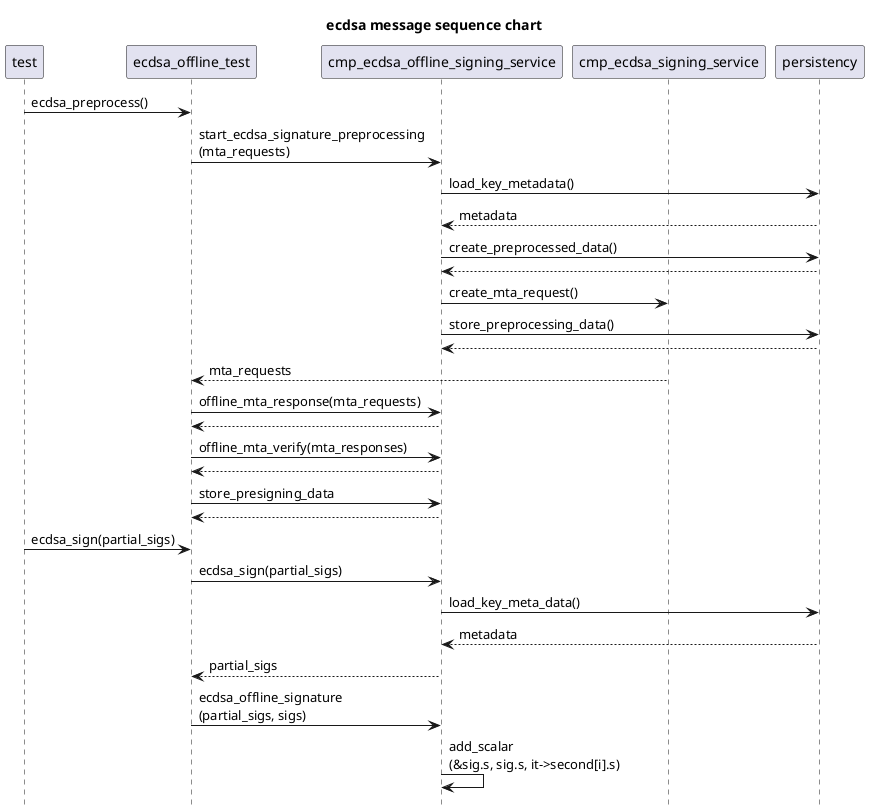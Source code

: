@startuml

title ecdsa message sequence chart
hide footbox

participant test as t

participant ecdsa_offline_test as ot
participant cmp_ecdsa_offline_signing_service as ss

participant cmp_ecdsa_signing_service as core
participant persistency as p

t -> ot : ecdsa_preprocess()

ot -> ss : start_ecdsa_signature_preprocessing\n(mta_requests)
ss -> p: load_key_metadata()
p --> ss: metadata
ss -> p: create_preprocessed_data()
p --> ss
ss -> core : create_mta_request()
ss -> p: store_preprocessing_data()
p --> ss
core --> ot: mta_requests

ot -> ss: offline_mta_response(mta_requests)
ss --> ot

ot -> ss: offline_mta_verify(mta_responses)
ss --> ot

ot -> ss: store_presigning_data
ss --> ot



t -> ot: ecdsa_sign(partial_sigs)
ot -> ss: ecdsa_sign(partial_sigs)
ss -> p: load_key_meta_data()
p --> ss: metadata
ss --> ot: partial_sigs
ot -> ss: ecdsa_offline_signature\n(partial_sigs, sigs)
ss -> ss: add_scalar\n(&sig.s, sig.s, it->second[i].s)
@enduml